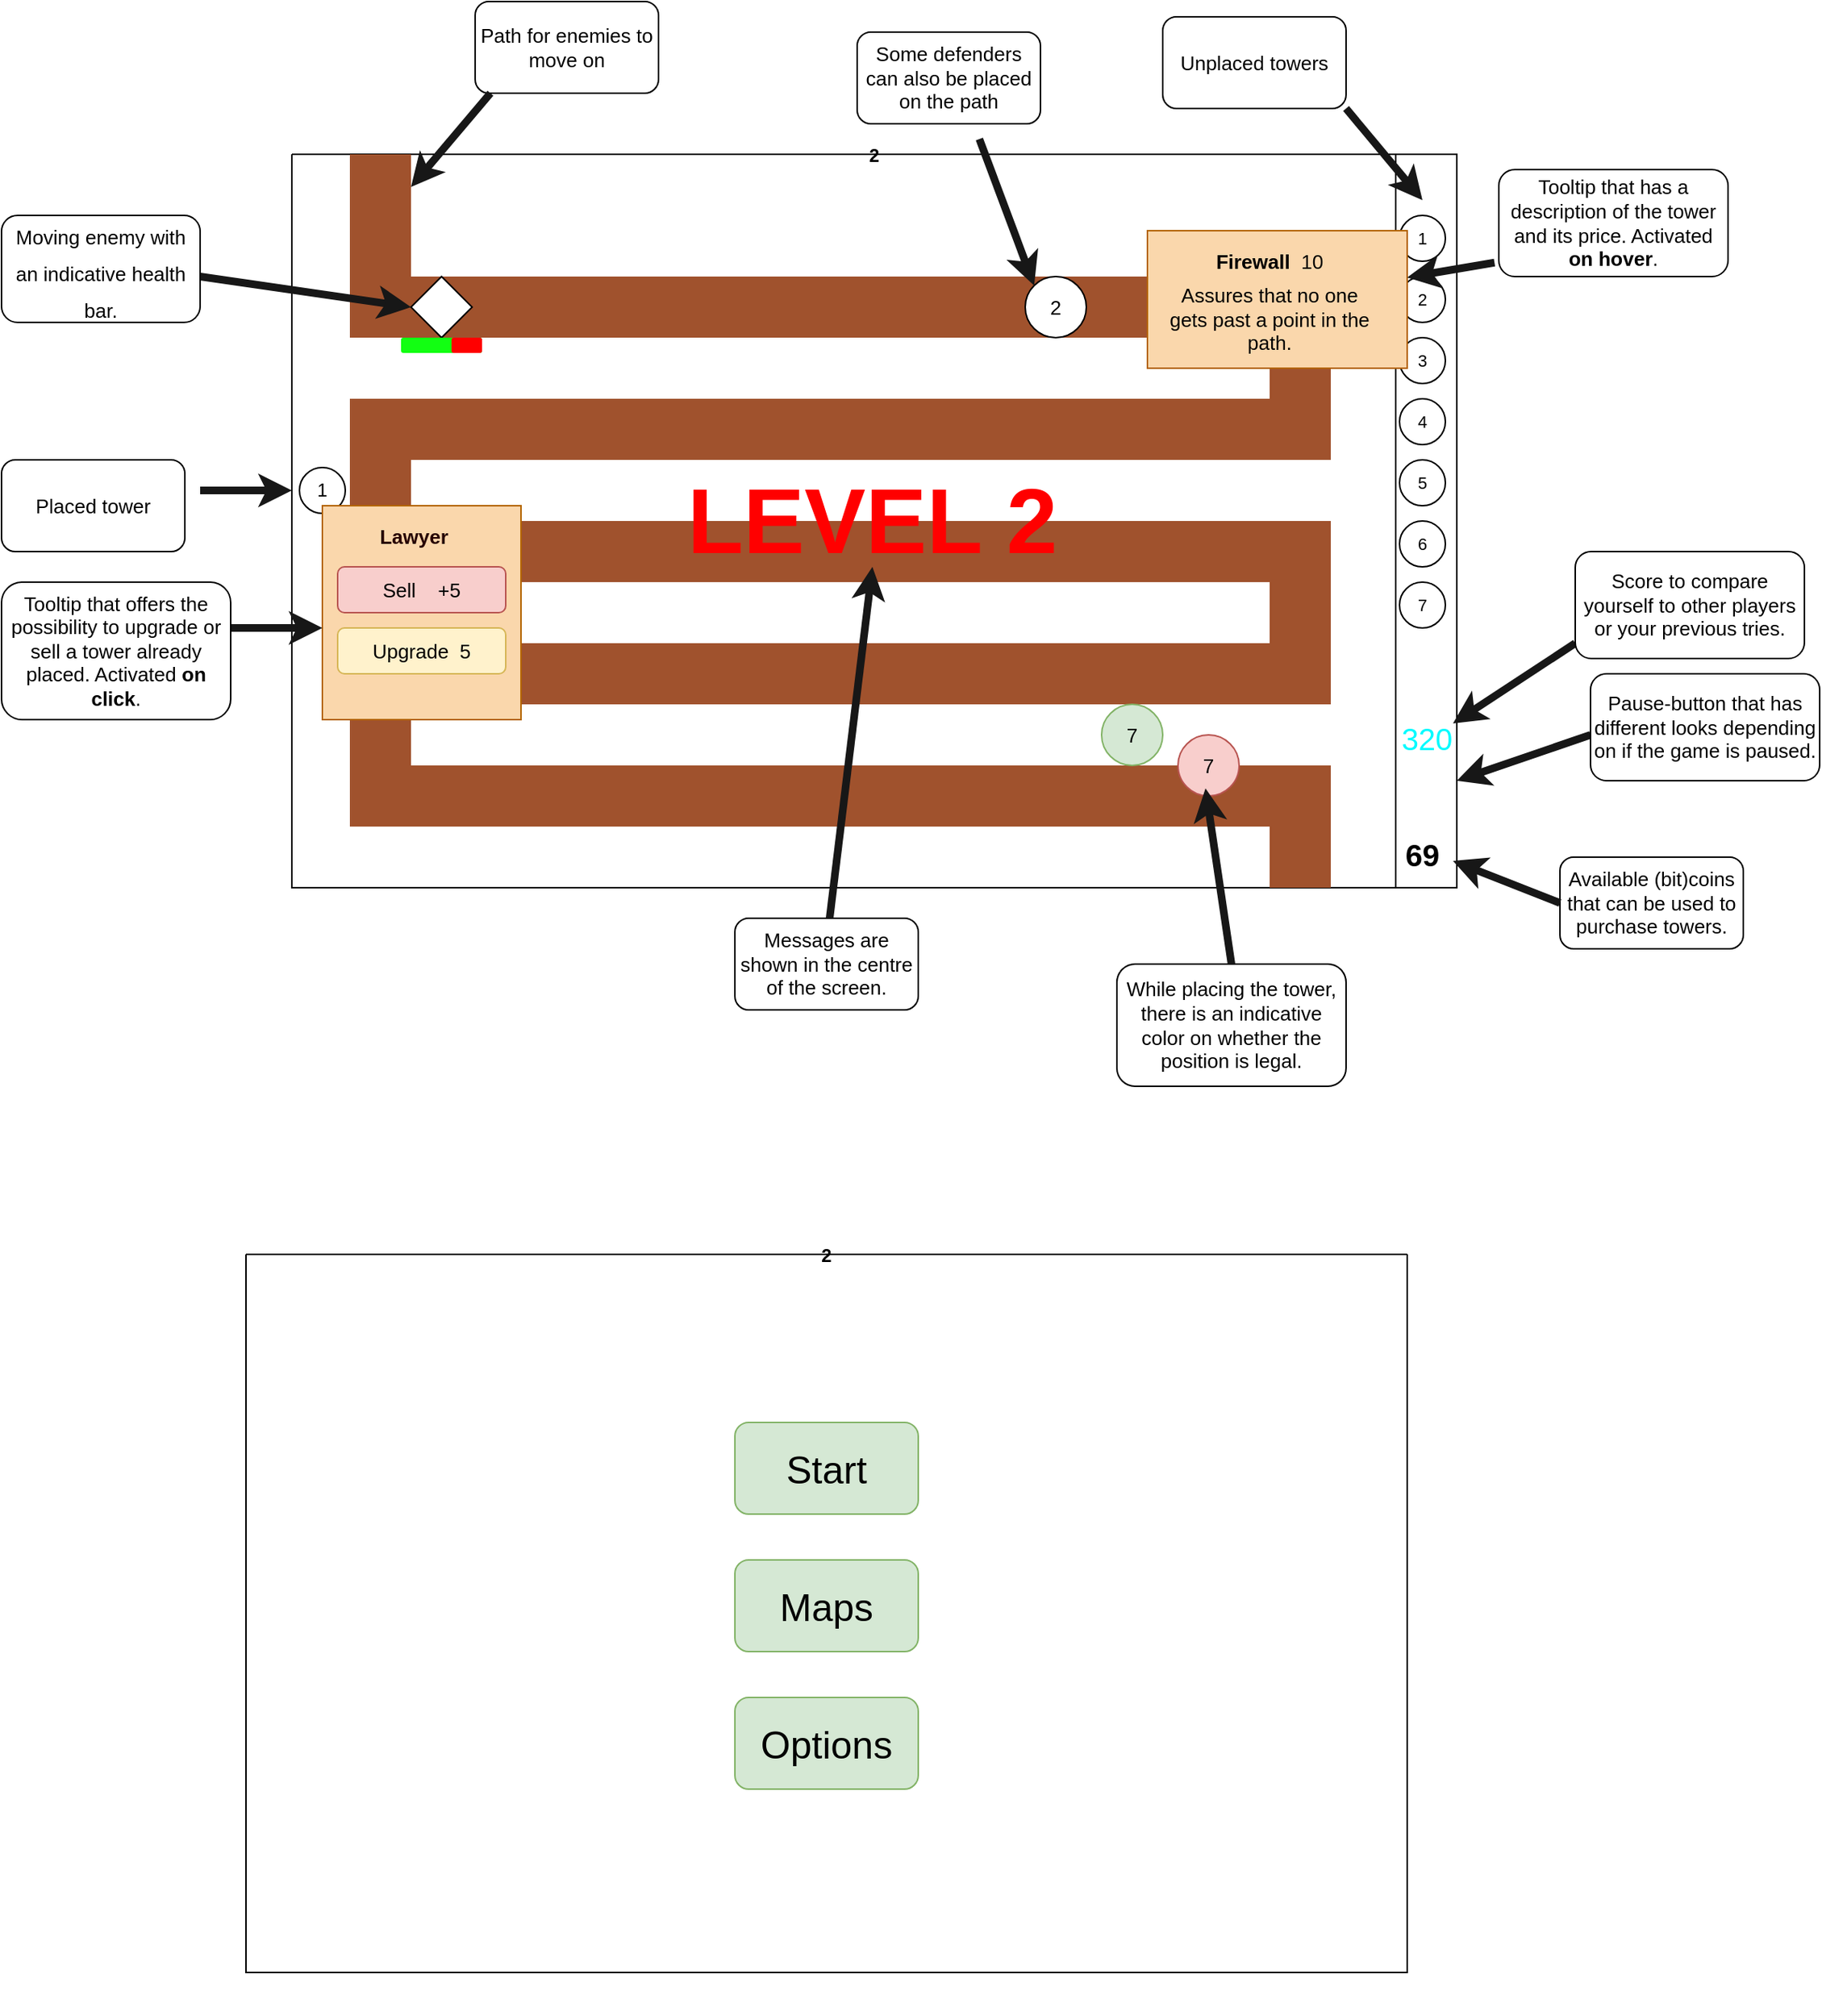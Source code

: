 <mxfile version="20.8.13" type="github">
  <diagram name="Page-1" id="zFE875iKLAENkuUcsFWu">
    <mxGraphModel dx="1535" dy="780" grid="1" gridSize="10" guides="1" tooltips="1" connect="1" arrows="1" fold="1" page="1" pageScale="1" pageWidth="850" pageHeight="1100" math="0" shadow="0">
      <root>
        <mxCell id="0" />
        <mxCell id="1" parent="0" />
        <mxCell id="jQFUmVb1L2Z8zy5BHqim-1" value="2" style="swimlane;startSize=0;fillColor=#009900;strokeColor=#000000;" vertex="1" parent="1">
          <mxGeometry x="40" y="160" width="762.5" height="480" as="geometry">
            <mxRectangle x="40" y="160" width="50" height="40" as="alternateBounds" />
          </mxGeometry>
        </mxCell>
        <mxCell id="jQFUmVb1L2Z8zy5BHqim-7" value="" style="rounded=0;whiteSpace=wrap;html=1;" vertex="1" parent="jQFUmVb1L2Z8zy5BHqim-1">
          <mxGeometry x="722.5" width="40" height="480" as="geometry" />
        </mxCell>
        <mxCell id="jQFUmVb1L2Z8zy5BHqim-8" value="" style="ellipse;whiteSpace=wrap;html=1;aspect=fixed;" vertex="1" parent="jQFUmVb1L2Z8zy5BHqim-1">
          <mxGeometry x="725" y="40" width="30" height="30" as="geometry" />
        </mxCell>
        <mxCell id="jQFUmVb1L2Z8zy5BHqim-9" value="" style="ellipse;whiteSpace=wrap;html=1;aspect=fixed;" vertex="1" parent="jQFUmVb1L2Z8zy5BHqim-1">
          <mxGeometry x="725" y="80" width="30" height="30" as="geometry" />
        </mxCell>
        <mxCell id="jQFUmVb1L2Z8zy5BHqim-10" value="" style="ellipse;whiteSpace=wrap;html=1;aspect=fixed;" vertex="1" parent="jQFUmVb1L2Z8zy5BHqim-1">
          <mxGeometry x="725" y="120" width="30" height="30" as="geometry" />
        </mxCell>
        <mxCell id="jQFUmVb1L2Z8zy5BHqim-11" value="" style="ellipse;whiteSpace=wrap;html=1;aspect=fixed;" vertex="1" parent="jQFUmVb1L2Z8zy5BHqim-1">
          <mxGeometry x="725" y="160" width="30" height="30" as="geometry" />
        </mxCell>
        <mxCell id="jQFUmVb1L2Z8zy5BHqim-12" value="" style="ellipse;whiteSpace=wrap;html=1;aspect=fixed;" vertex="1" parent="jQFUmVb1L2Z8zy5BHqim-1">
          <mxGeometry x="725" y="200" width="30" height="30" as="geometry" />
        </mxCell>
        <mxCell id="jQFUmVb1L2Z8zy5BHqim-13" value="" style="ellipse;whiteSpace=wrap;html=1;aspect=fixed;" vertex="1" parent="jQFUmVb1L2Z8zy5BHqim-1">
          <mxGeometry x="725" y="240" width="30" height="30" as="geometry" />
        </mxCell>
        <mxCell id="jQFUmVb1L2Z8zy5BHqim-14" value="" style="ellipse;whiteSpace=wrap;html=1;aspect=fixed;" vertex="1" parent="jQFUmVb1L2Z8zy5BHqim-1">
          <mxGeometry x="725" y="280" width="30" height="30" as="geometry" />
        </mxCell>
        <mxCell id="jQFUmVb1L2Z8zy5BHqim-110" value="" style="rounded=0;whiteSpace=wrap;html=1;fillColor=#a0522d;fontColor=#ffffff;strokeColor=none;" vertex="1" parent="jQFUmVb1L2Z8zy5BHqim-1">
          <mxGeometry x="38" y="80" width="642" height="40" as="geometry" />
        </mxCell>
        <mxCell id="jQFUmVb1L2Z8zy5BHqim-111" value="" style="rounded=0;whiteSpace=wrap;html=1;fillColor=#a0522d;fontColor=#ffffff;strokeColor=none;" vertex="1" parent="jQFUmVb1L2Z8zy5BHqim-1">
          <mxGeometry x="38" y="160" width="642" height="40" as="geometry" />
        </mxCell>
        <mxCell id="jQFUmVb1L2Z8zy5BHqim-113" value="" style="rounded=0;whiteSpace=wrap;html=1;fillColor=#a0522d;fontColor=#ffffff;strokeColor=none;" vertex="1" parent="jQFUmVb1L2Z8zy5BHqim-1">
          <mxGeometry x="38" y="240" width="640" height="40" as="geometry" />
        </mxCell>
        <mxCell id="jQFUmVb1L2Z8zy5BHqim-114" value="" style="rounded=0;whiteSpace=wrap;html=1;fillColor=#a0522d;fontColor=#ffffff;strokeColor=none;" vertex="1" parent="jQFUmVb1L2Z8zy5BHqim-1">
          <mxGeometry x="39" y="240" width="641" height="40" as="geometry" />
        </mxCell>
        <mxCell id="jQFUmVb1L2Z8zy5BHqim-115" value="" style="rounded=0;whiteSpace=wrap;html=1;fillColor=#a0522d;fontColor=#ffffff;strokeColor=none;" vertex="1" parent="jQFUmVb1L2Z8zy5BHqim-1">
          <mxGeometry x="38" y="320" width="642" height="40" as="geometry" />
        </mxCell>
        <mxCell id="jQFUmVb1L2Z8zy5BHqim-116" value="" style="rounded=0;whiteSpace=wrap;html=1;fillColor=#a0522d;fontColor=#ffffff;strokeColor=none;" vertex="1" parent="jQFUmVb1L2Z8zy5BHqim-1">
          <mxGeometry x="38" y="400" width="642" height="40" as="geometry" />
        </mxCell>
        <mxCell id="jQFUmVb1L2Z8zy5BHqim-117" value="" style="rounded=0;whiteSpace=wrap;html=1;fillColor=#a0522d;fontColor=#ffffff;strokeColor=none;" vertex="1" parent="jQFUmVb1L2Z8zy5BHqim-1">
          <mxGeometry x="640" y="80" width="40" height="120" as="geometry" />
        </mxCell>
        <mxCell id="jQFUmVb1L2Z8zy5BHqim-118" value="" style="rounded=0;whiteSpace=wrap;html=1;fillColor=#a0522d;fontColor=#ffffff;strokeColor=none;" vertex="1" parent="jQFUmVb1L2Z8zy5BHqim-1">
          <mxGeometry x="38" y="160" width="40" height="120" as="geometry" />
        </mxCell>
        <mxCell id="jQFUmVb1L2Z8zy5BHqim-119" value="" style="rounded=0;whiteSpace=wrap;html=1;fillColor=#a0522d;fontColor=#ffffff;strokeColor=none;" vertex="1" parent="jQFUmVb1L2Z8zy5BHqim-1">
          <mxGeometry x="640" y="240" width="40" height="120" as="geometry" />
        </mxCell>
        <mxCell id="jQFUmVb1L2Z8zy5BHqim-120" value="" style="rounded=0;whiteSpace=wrap;html=1;fillColor=#a0522d;fontColor=#ffffff;strokeColor=none;" vertex="1" parent="jQFUmVb1L2Z8zy5BHqim-1">
          <mxGeometry x="38" y="320" width="40" height="120" as="geometry" />
        </mxCell>
        <mxCell id="jQFUmVb1L2Z8zy5BHqim-126" value="" style="rhombus;whiteSpace=wrap;html=1;fontSize=20;" vertex="1" parent="jQFUmVb1L2Z8zy5BHqim-1">
          <mxGeometry x="78" y="80" width="40" height="40" as="geometry" />
        </mxCell>
        <mxCell id="jQFUmVb1L2Z8zy5BHqim-129" value="1" style="ellipse;whiteSpace=wrap;html=1;aspect=fixed;" vertex="1" parent="jQFUmVb1L2Z8zy5BHqim-1">
          <mxGeometry x="5" y="205" width="30" height="30" as="geometry" />
        </mxCell>
        <mxCell id="jQFUmVb1L2Z8zy5BHqim-137" value="" style="shape=image;verticalLabelPosition=bottom;labelBackgroundColor=default;verticalAlign=top;aspect=fixed;imageAspect=0;image=https://upload.wikimedia.org/wikipedia/commons/4/48/Gold_Bitcoin.svg;" vertex="1" parent="jQFUmVb1L2Z8zy5BHqim-1">
          <mxGeometry x="720" y="435" width="45" height="45" as="geometry" />
        </mxCell>
        <mxCell id="jQFUmVb1L2Z8zy5BHqim-138" value="&lt;font style=&quot;font-size: 20px;&quot;&gt;&lt;b style=&quot;font-size: 20px;&quot;&gt;69&lt;/b&gt;&lt;/font&gt;" style="text;strokeColor=none;align=center;fillColor=none;html=1;verticalAlign=middle;whiteSpace=wrap;rounded=0;fontSize=20;labelBackgroundColor=none;" vertex="1" parent="jQFUmVb1L2Z8zy5BHqim-1">
          <mxGeometry x="720" y="447.5" width="40" height="20" as="geometry" />
        </mxCell>
        <mxCell id="jQFUmVb1L2Z8zy5BHqim-139" value="" style="rounded=0;whiteSpace=wrap;html=1;fillColor=#a0522d;fontColor=#ffffff;strokeColor=none;" vertex="1" parent="jQFUmVb1L2Z8zy5BHqim-1">
          <mxGeometry x="38" width="40" height="90" as="geometry" />
        </mxCell>
        <mxCell id="jQFUmVb1L2Z8zy5BHqim-141" value="1" style="text;strokeColor=none;align=center;fillColor=none;html=1;verticalAlign=middle;whiteSpace=wrap;rounded=0;fontSize=11;" vertex="1" parent="jQFUmVb1L2Z8zy5BHqim-1">
          <mxGeometry x="725" y="40" width="30" height="30" as="geometry" />
        </mxCell>
        <mxCell id="jQFUmVb1L2Z8zy5BHqim-144" value="2" style="text;strokeColor=none;align=center;fillColor=none;html=1;verticalAlign=middle;whiteSpace=wrap;rounded=0;fontSize=11;" vertex="1" parent="jQFUmVb1L2Z8zy5BHqim-1">
          <mxGeometry x="725" y="80" width="30" height="30" as="geometry" />
        </mxCell>
        <mxCell id="jQFUmVb1L2Z8zy5BHqim-145" value="3" style="text;strokeColor=none;align=center;fillColor=none;html=1;verticalAlign=middle;whiteSpace=wrap;rounded=0;fontSize=11;" vertex="1" parent="jQFUmVb1L2Z8zy5BHqim-1">
          <mxGeometry x="725" y="120" width="30" height="30" as="geometry" />
        </mxCell>
        <mxCell id="jQFUmVb1L2Z8zy5BHqim-146" value="4" style="text;strokeColor=none;align=center;fillColor=none;html=1;verticalAlign=middle;whiteSpace=wrap;rounded=0;fontSize=11;" vertex="1" parent="jQFUmVb1L2Z8zy5BHqim-1">
          <mxGeometry x="725" y="160" width="30" height="30" as="geometry" />
        </mxCell>
        <mxCell id="jQFUmVb1L2Z8zy5BHqim-147" value="5" style="text;strokeColor=none;align=center;fillColor=none;html=1;verticalAlign=middle;whiteSpace=wrap;rounded=0;fontSize=11;" vertex="1" parent="jQFUmVb1L2Z8zy5BHqim-1">
          <mxGeometry x="725" y="200" width="30" height="30" as="geometry" />
        </mxCell>
        <mxCell id="jQFUmVb1L2Z8zy5BHqim-148" value="6" style="text;strokeColor=none;align=center;fillColor=none;html=1;verticalAlign=middle;whiteSpace=wrap;rounded=0;fontSize=11;" vertex="1" parent="jQFUmVb1L2Z8zy5BHqim-1">
          <mxGeometry x="725" y="240" width="30" height="30" as="geometry" />
        </mxCell>
        <mxCell id="jQFUmVb1L2Z8zy5BHqim-149" value="7" style="text;strokeColor=none;align=center;fillColor=none;html=1;verticalAlign=middle;whiteSpace=wrap;rounded=0;fontSize=11;" vertex="1" parent="jQFUmVb1L2Z8zy5BHqim-1">
          <mxGeometry x="725" y="280" width="30" height="30" as="geometry" />
        </mxCell>
        <mxCell id="jQFUmVb1L2Z8zy5BHqim-151" value="&lt;font style=&quot;font-size: 13px;&quot;&gt;2&lt;/font&gt;" style="ellipse;whiteSpace=wrap;html=1;aspect=fixed;fontSize=11;" vertex="1" parent="jQFUmVb1L2Z8zy5BHqim-1">
          <mxGeometry x="480" y="80" width="40" height="40" as="geometry" />
        </mxCell>
        <mxCell id="jQFUmVb1L2Z8zy5BHqim-153" value="" style="endArrow=classic;html=1;rounded=0;strokeColor=#171717;strokeWidth=5;fontSize=20;entryX=0;entryY=0;entryDx=0;entryDy=0;" edge="1" parent="jQFUmVb1L2Z8zy5BHqim-1" target="jQFUmVb1L2Z8zy5BHqim-151">
          <mxGeometry width="50" height="50" relative="1" as="geometry">
            <mxPoint x="450" y="-10" as="sourcePoint" />
            <mxPoint x="440" y="90" as="targetPoint" />
          </mxGeometry>
        </mxCell>
        <mxCell id="jQFUmVb1L2Z8zy5BHqim-154" value="" style="rounded=0;whiteSpace=wrap;html=1;strokeColor=#b46504;fontSize=13;fillColor=#fad7ac;" vertex="1" parent="jQFUmVb1L2Z8zy5BHqim-1">
          <mxGeometry x="560" y="50" width="170" height="90" as="geometry" />
        </mxCell>
        <mxCell id="jQFUmVb1L2Z8zy5BHqim-155" value="" style="shape=image;verticalLabelPosition=bottom;labelBackgroundColor=default;verticalAlign=top;aspect=fixed;imageAspect=0;image=https://upload.wikimedia.org/wikipedia/commons/4/48/Gold_Bitcoin.svg;" vertex="1" parent="jQFUmVb1L2Z8zy5BHqim-1">
          <mxGeometry x="678" y="60" width="20" height="20" as="geometry" />
        </mxCell>
        <mxCell id="jQFUmVb1L2Z8zy5BHqim-156" value="&lt;b&gt;Firewall&lt;/b&gt;&amp;nbsp; 10" style="text;strokeColor=none;align=center;fillColor=none;html=1;verticalAlign=middle;whiteSpace=wrap;rounded=0;fontSize=13;" vertex="1" parent="jQFUmVb1L2Z8zy5BHqim-1">
          <mxGeometry x="580" y="55" width="120" height="30" as="geometry" />
        </mxCell>
        <mxCell id="jQFUmVb1L2Z8zy5BHqim-157" value="Assures that no one gets past a point in the path." style="text;strokeColor=none;align=center;fillColor=none;html=1;verticalAlign=middle;whiteSpace=wrap;rounded=0;fontSize=13;" vertex="1" parent="jQFUmVb1L2Z8zy5BHqim-1">
          <mxGeometry x="570" y="85" width="140" height="45" as="geometry" />
        </mxCell>
        <mxCell id="jQFUmVb1L2Z8zy5BHqim-162" value="&lt;h1 style=&quot;font-size: 60px;&quot;&gt;LEVEL 2&lt;/h1&gt;" style="text;strokeColor=none;align=center;fillColor=none;html=1;verticalAlign=middle;whiteSpace=wrap;rounded=0;fontSize=60;labelBackgroundColor=none;fontColor=#ff0000;" vertex="1" parent="jQFUmVb1L2Z8zy5BHqim-1">
          <mxGeometry x="140" y="210" width="480" height="60" as="geometry" />
        </mxCell>
        <mxCell id="jQFUmVb1L2Z8zy5BHqim-165" value="" style="rounded=0;whiteSpace=wrap;html=1;strokeColor=#b46504;fontSize=13;fillColor=#fad7ac;" vertex="1" parent="jQFUmVb1L2Z8zy5BHqim-1">
          <mxGeometry x="20" y="230" width="130" height="140" as="geometry" />
        </mxCell>
        <mxCell id="jQFUmVb1L2Z8zy5BHqim-167" value="" style="endArrow=classic;html=1;rounded=0;strokeColor=#171717;strokeWidth=5;fontSize=20;" edge="1" parent="jQFUmVb1L2Z8zy5BHqim-1">
          <mxGeometry width="50" height="50" relative="1" as="geometry">
            <mxPoint x="-40" y="310" as="sourcePoint" />
            <mxPoint x="20" y="310" as="targetPoint" />
          </mxGeometry>
        </mxCell>
        <mxCell id="jQFUmVb1L2Z8zy5BHqim-169" value="&lt;b&gt;Lawyer&lt;/b&gt;" style="text;strokeColor=none;align=center;fillColor=none;html=1;verticalAlign=middle;whiteSpace=wrap;rounded=0;fontSize=13;fontColor=#260000;" vertex="1" parent="jQFUmVb1L2Z8zy5BHqim-1">
          <mxGeometry x="50" y="235" width="60" height="30" as="geometry" />
        </mxCell>
        <mxCell id="jQFUmVb1L2Z8zy5BHqim-170" value="Sell&amp;nbsp; &amp;nbsp; +5" style="rounded=1;whiteSpace=wrap;html=1;labelBackgroundColor=none;strokeColor=#b85450;fontSize=13;fillColor=#f8cecc;" vertex="1" parent="jQFUmVb1L2Z8zy5BHqim-1">
          <mxGeometry x="30" y="270" width="110" height="30" as="geometry" />
        </mxCell>
        <mxCell id="jQFUmVb1L2Z8zy5BHqim-171" value="Upgrade&amp;nbsp; 5" style="rounded=1;whiteSpace=wrap;html=1;labelBackgroundColor=none;strokeColor=#d6b656;fontSize=13;fillColor=#fff2cc;" vertex="1" parent="jQFUmVb1L2Z8zy5BHqim-1">
          <mxGeometry x="30" y="310" width="110" height="30" as="geometry" />
        </mxCell>
        <mxCell id="jQFUmVb1L2Z8zy5BHqim-172" value="" style="shape=image;verticalLabelPosition=bottom;labelBackgroundColor=default;verticalAlign=top;aspect=fixed;imageAspect=0;image=https://upload.wikimedia.org/wikipedia/commons/4/48/Gold_Bitcoin.svg;" vertex="1" parent="jQFUmVb1L2Z8zy5BHqim-1">
          <mxGeometry x="118" y="315" width="20" height="20" as="geometry" />
        </mxCell>
        <mxCell id="jQFUmVb1L2Z8zy5BHqim-174" value="" style="shape=image;verticalLabelPosition=bottom;labelBackgroundColor=default;verticalAlign=top;aspect=fixed;imageAspect=0;image=https://upload.wikimedia.org/wikipedia/commons/4/48/Gold_Bitcoin.svg;" vertex="1" parent="jQFUmVb1L2Z8zy5BHqim-1">
          <mxGeometry x="110" y="275" width="20" height="20" as="geometry" />
        </mxCell>
        <mxCell id="jQFUmVb1L2Z8zy5BHqim-175" value="" style="rounded=1;whiteSpace=wrap;html=1;labelBackgroundColor=none;strokeColor=none;fontSize=13;fontColor=#260000;fillColor=#12FF12;" vertex="1" parent="jQFUmVb1L2Z8zy5BHqim-1">
          <mxGeometry x="71.5" y="120" width="53" height="10" as="geometry" />
        </mxCell>
        <mxCell id="jQFUmVb1L2Z8zy5BHqim-176" value="" style="rounded=1;whiteSpace=wrap;html=1;labelBackgroundColor=none;strokeColor=none;fontSize=13;fontColor=#260000;fillColor=#FF0000;" vertex="1" parent="jQFUmVb1L2Z8zy5BHqim-1">
          <mxGeometry x="104.5" y="120" width="20" height="10" as="geometry" />
        </mxCell>
        <mxCell id="jQFUmVb1L2Z8zy5BHqim-273" value="7" style="ellipse;whiteSpace=wrap;html=1;aspect=fixed;labelBackgroundColor=none;strokeColor=#b85450;fontSize=13;fillColor=#f8cecc;" vertex="1" parent="jQFUmVb1L2Z8zy5BHqim-1">
          <mxGeometry x="580" y="380" width="40" height="40" as="geometry" />
        </mxCell>
        <mxCell id="jQFUmVb1L2Z8zy5BHqim-274" value="7" style="ellipse;whiteSpace=wrap;html=1;aspect=fixed;labelBackgroundColor=none;strokeColor=#82b366;fontSize=13;fillColor=#d5e8d4;" vertex="1" parent="jQFUmVb1L2Z8zy5BHqim-1">
          <mxGeometry x="530" y="360" width="40" height="40" as="geometry" />
        </mxCell>
        <mxCell id="jQFUmVb1L2Z8zy5BHqim-277" value="" style="shape=image;html=1;verticalAlign=top;verticalLabelPosition=bottom;labelBackgroundColor=#ffffff;imageAspect=0;aspect=fixed;image=https://cdn4.iconfinder.com/data/icons/ionicons/512/icon-ios7-pause-128.png;strokeColor=#08BF26;fontSize=13;fontColor=#260000;fillColor=default;" vertex="1" parent="jQFUmVb1L2Z8zy5BHqim-1">
          <mxGeometry x="718.5" y="392" width="48" height="48" as="geometry" />
        </mxCell>
        <mxCell id="jQFUmVb1L2Z8zy5BHqim-121" value="" style="rounded=0;whiteSpace=wrap;html=1;fillColor=#a0522d;fontColor=#ffffff;strokeColor=none;" vertex="1" parent="1">
          <mxGeometry x="680" y="560" width="40" height="80" as="geometry" />
        </mxCell>
        <mxCell id="jQFUmVb1L2Z8zy5BHqim-127" value="" style="endArrow=classic;html=1;rounded=0;strokeColor=#171717;strokeWidth=5;fontSize=20;entryX=0;entryY=0.5;entryDx=0;entryDy=0;" edge="1" parent="1" target="jQFUmVb1L2Z8zy5BHqim-126">
          <mxGeometry width="50" height="50" relative="1" as="geometry">
            <mxPoint x="-20" y="240" as="sourcePoint" />
            <mxPoint x="30" y="260" as="targetPoint" />
          </mxGeometry>
        </mxCell>
        <mxCell id="jQFUmVb1L2Z8zy5BHqim-128" value="&lt;font style=&quot;font-size: 13px;&quot;&gt;Moving enemy with an indicative health bar.&lt;/font&gt;" style="rounded=1;whiteSpace=wrap;html=1;fontSize=20;" vertex="1" parent="1">
          <mxGeometry x="-150" y="200" width="130" height="70" as="geometry" />
        </mxCell>
        <mxCell id="jQFUmVb1L2Z8zy5BHqim-131" value="&lt;font style=&quot;font-size: 13px;&quot;&gt;Path for enemies to move on&lt;/font&gt;" style="rounded=1;whiteSpace=wrap;html=1;fontSize=13;" vertex="1" parent="1">
          <mxGeometry x="160" y="60" width="120" height="60" as="geometry" />
        </mxCell>
        <mxCell id="jQFUmVb1L2Z8zy5BHqim-132" value="" style="endArrow=classic;html=1;rounded=0;strokeColor=#171717;strokeWidth=5;fontSize=20;" edge="1" parent="1">
          <mxGeometry width="50" height="50" relative="1" as="geometry">
            <mxPoint x="730" y="130" as="sourcePoint" />
            <mxPoint x="780" y="190" as="targetPoint" />
          </mxGeometry>
        </mxCell>
        <mxCell id="jQFUmVb1L2Z8zy5BHqim-133" value="Unplaced towers" style="rounded=1;whiteSpace=wrap;html=1;fontSize=13;" vertex="1" parent="1">
          <mxGeometry x="610" y="70" width="120" height="60" as="geometry" />
        </mxCell>
        <mxCell id="jQFUmVb1L2Z8zy5BHqim-134" value="Placed tower" style="rounded=1;whiteSpace=wrap;html=1;fontSize=13;" vertex="1" parent="1">
          <mxGeometry x="-150" y="360" width="120" height="60" as="geometry" />
        </mxCell>
        <mxCell id="jQFUmVb1L2Z8zy5BHqim-135" value="" style="endArrow=classic;html=1;rounded=0;strokeColor=#171717;strokeWidth=5;fontSize=20;" edge="1" parent="1">
          <mxGeometry width="50" height="50" relative="1" as="geometry">
            <mxPoint x="-20" y="380" as="sourcePoint" />
            <mxPoint x="40" y="380" as="targetPoint" />
          </mxGeometry>
        </mxCell>
        <mxCell id="jQFUmVb1L2Z8zy5BHqim-152" value="&lt;font style=&quot;font-size: 13px;&quot;&gt;Some defenders can also be placed on the path&lt;/font&gt;" style="rounded=1;whiteSpace=wrap;html=1;fontSize=13;" vertex="1" parent="1">
          <mxGeometry x="410" y="80" width="120" height="60" as="geometry" />
        </mxCell>
        <mxCell id="jQFUmVb1L2Z8zy5BHqim-130" value="" style="endArrow=classic;html=1;rounded=0;strokeColor=#171717;strokeWidth=5;fontSize=20;" edge="1" parent="1" target="jQFUmVb1L2Z8zy5BHqim-139">
          <mxGeometry width="50" height="50" relative="1" as="geometry">
            <mxPoint x="170" y="120" as="sourcePoint" />
            <mxPoint x="160" y="220" as="targetPoint" />
          </mxGeometry>
        </mxCell>
        <mxCell id="jQFUmVb1L2Z8zy5BHqim-158" value="Tooltip that has a description of the tower and its price. Activated &lt;b&gt;on hover&lt;/b&gt;." style="rounded=1;whiteSpace=wrap;html=1;fontSize=13;" vertex="1" parent="1">
          <mxGeometry x="830" y="170" width="150" height="70" as="geometry" />
        </mxCell>
        <mxCell id="jQFUmVb1L2Z8zy5BHqim-159" value="" style="endArrow=classic;html=1;rounded=0;strokeColor=#171717;strokeWidth=5;fontSize=20;exitX=-0.019;exitY=0.87;exitDx=0;exitDy=0;exitPerimeter=0;" edge="1" parent="1" source="jQFUmVb1L2Z8zy5BHqim-158" target="jQFUmVb1L2Z8zy5BHqim-154">
          <mxGeometry width="50" height="50" relative="1" as="geometry">
            <mxPoint x="820" y="220" as="sourcePoint" />
            <mxPoint x="870" y="280" as="targetPoint" />
          </mxGeometry>
        </mxCell>
        <mxCell id="jQFUmVb1L2Z8zy5BHqim-160" value="Available (bit)coins that can be used to purchase towers." style="rounded=1;whiteSpace=wrap;html=1;fontSize=13;" vertex="1" parent="1">
          <mxGeometry x="870" y="620" width="120" height="60" as="geometry" />
        </mxCell>
        <mxCell id="jQFUmVb1L2Z8zy5BHqim-161" value="" style="endArrow=classic;html=1;rounded=0;strokeColor=#171717;strokeWidth=5;fontSize=20;exitX=-0.019;exitY=0.87;exitDx=0;exitDy=0;exitPerimeter=0;entryX=1;entryY=0.75;entryDx=0;entryDy=0;" edge="1" parent="1" target="jQFUmVb1L2Z8zy5BHqim-138">
          <mxGeometry width="50" height="50" relative="1" as="geometry">
            <mxPoint x="870.0" y="650" as="sourcePoint" />
            <mxPoint x="812.28" y="663.265" as="targetPoint" />
          </mxGeometry>
        </mxCell>
        <mxCell id="jQFUmVb1L2Z8zy5BHqim-163" value="Messages are shown in the centre of the screen." style="rounded=1;whiteSpace=wrap;html=1;fontSize=13;" vertex="1" parent="1">
          <mxGeometry x="330" y="660" width="120" height="60" as="geometry" />
        </mxCell>
        <mxCell id="jQFUmVb1L2Z8zy5BHqim-164" value="" style="endArrow=classic;html=1;rounded=0;strokeColor=#171717;strokeWidth=5;fontSize=20;entryX=0.5;entryY=1;entryDx=0;entryDy=0;" edge="1" parent="1" target="jQFUmVb1L2Z8zy5BHqim-162">
          <mxGeometry width="50" height="50" relative="1" as="geometry">
            <mxPoint x="392" y="660" as="sourcePoint" />
            <mxPoint x="530" y="680" as="targetPoint" />
          </mxGeometry>
        </mxCell>
        <mxCell id="jQFUmVb1L2Z8zy5BHqim-166" value="Tooltip that offers the possibility to upgrade or sell a tower already placed. Activated &lt;b&gt;on click&lt;/b&gt;." style="rounded=1;whiteSpace=wrap;html=1;fontSize=13;" vertex="1" parent="1">
          <mxGeometry x="-150" y="440" width="150" height="90" as="geometry" />
        </mxCell>
        <mxCell id="jQFUmVb1L2Z8zy5BHqim-275" value="While placing the tower, there is an indicative color on whether the position is legal." style="rounded=1;whiteSpace=wrap;html=1;fontSize=13;" vertex="1" parent="1">
          <mxGeometry x="580" y="690" width="150" height="80" as="geometry" />
        </mxCell>
        <mxCell id="jQFUmVb1L2Z8zy5BHqim-276" value="" style="endArrow=classic;html=1;rounded=0;strokeColor=#171717;strokeWidth=5;fontSize=20;entryX=0.5;entryY=1;entryDx=0;entryDy=0;exitX=0.5;exitY=0;exitDx=0;exitDy=0;" edge="1" parent="1" source="jQFUmVb1L2Z8zy5BHqim-275">
          <mxGeometry width="50" height="50" relative="1" as="geometry">
            <mxPoint x="610" y="805" as="sourcePoint" />
            <mxPoint x="638" y="575" as="targetPoint" />
          </mxGeometry>
        </mxCell>
        <mxCell id="jQFUmVb1L2Z8zy5BHqim-278" value="" style="endArrow=classic;html=1;rounded=0;strokeColor=#171717;strokeWidth=5;fontSize=20;entryX=1;entryY=0.75;entryDx=0;entryDy=0;" edge="1" parent="1">
          <mxGeometry width="50" height="50" relative="1" as="geometry">
            <mxPoint x="890" y="540" as="sourcePoint" />
            <mxPoint x="802.5" y="570" as="targetPoint" />
          </mxGeometry>
        </mxCell>
        <mxCell id="jQFUmVb1L2Z8zy5BHqim-279" value="Pause-button that has different looks depending on if the game is paused." style="rounded=1;whiteSpace=wrap;html=1;fontSize=13;" vertex="1" parent="1">
          <mxGeometry x="890" y="500" width="150" height="70" as="geometry" />
        </mxCell>
        <mxCell id="jQFUmVb1L2Z8zy5BHqim-330" value="2" style="swimlane;startSize=0;fillColor=#009900;strokeColor=#000000;" vertex="1" parent="1">
          <mxGeometry x="10" y="880" width="760" height="470" as="geometry">
            <mxRectangle x="40" y="160" width="50" height="40" as="alternateBounds" />
          </mxGeometry>
        </mxCell>
        <mxCell id="jQFUmVb1L2Z8zy5BHqim-382" value="&lt;font style=&quot;font-size: 25px;&quot;&gt;Start&lt;/font&gt;" style="rounded=1;whiteSpace=wrap;html=1;labelBackgroundColor=none;strokeColor=#82b366;fontSize=13;fillColor=#d5e8d4;" vertex="1" parent="jQFUmVb1L2Z8zy5BHqim-330">
          <mxGeometry x="320" y="110" width="120" height="60" as="geometry" />
        </mxCell>
        <mxCell id="jQFUmVb1L2Z8zy5BHqim-383" value="&lt;font style=&quot;font-size: 25px;&quot;&gt;Options&lt;/font&gt;" style="rounded=1;whiteSpace=wrap;html=1;labelBackgroundColor=none;strokeColor=#82b366;fontSize=13;fillColor=#d5e8d4;" vertex="1" parent="jQFUmVb1L2Z8zy5BHqim-330">
          <mxGeometry x="320" y="290" width="120" height="60" as="geometry" />
        </mxCell>
        <mxCell id="jQFUmVb1L2Z8zy5BHqim-393" value="&lt;span style=&quot;font-size: 25px;&quot;&gt;Maps&lt;/span&gt;" style="rounded=1;whiteSpace=wrap;html=1;labelBackgroundColor=none;strokeColor=#82b366;fontSize=13;fillColor=#d5e8d4;" vertex="1" parent="jQFUmVb1L2Z8zy5BHqim-330">
          <mxGeometry x="320" y="200" width="120" height="60" as="geometry" />
        </mxCell>
        <mxCell id="jQFUmVb1L2Z8zy5BHqim-395" value="" style="shape=image;verticalLabelPosition=bottom;labelBackgroundColor=default;verticalAlign=top;aspect=fixed;imageAspect=0;image=https://upload.wikimedia.org/wikipedia/commons/d/d2/Microsoft_365.svg;rotation=-45;" vertex="1" parent="jQFUmVb1L2Z8zy5BHqim-330">
          <mxGeometry x="-40" y="170" width="464.29" height="75" as="geometry" />
        </mxCell>
        <mxCell id="jQFUmVb1L2Z8zy5BHqim-396" value="" style="shape=image;verticalLabelPosition=bottom;labelBackgroundColor=default;verticalAlign=top;aspect=fixed;imageAspect=0;image=https://upload.wikimedia.org/wikipedia/commons/thumb/0/02/Nokia_wordmark.svg/1280px-Nokia_wordmark.svg.png;" vertex="1" parent="jQFUmVb1L2Z8zy5BHqim-330">
          <mxGeometry x="420" y="20" width="340" height="57.54" as="geometry" />
        </mxCell>
        <mxCell id="jQFUmVb1L2Z8zy5BHqim-398" value="" style="shape=image;verticalLabelPosition=bottom;labelBackgroundColor=default;verticalAlign=top;aspect=fixed;imageAspect=0;image=https://upload.wikimedia.org/wikipedia/commons/thumb/2/2f/Google_2015_logo.svg/2560px-Google_2015_logo.svg.png;rotation=-30;" vertex="1" parent="jQFUmVb1L2Z8zy5BHqim-330">
          <mxGeometry x="385" y="280" width="384.09" height="130" as="geometry" />
        </mxCell>
        <mxCell id="jQFUmVb1L2Z8zy5BHqim-399" value="" style="shape=image;verticalLabelPosition=bottom;labelBackgroundColor=default;verticalAlign=top;aspect=fixed;imageAspect=0;image=https://upload.wikimedia.org/wikipedia/commons/thumb/0/08/Netflix_2015_logo.svg/2560px-Netflix_2015_logo.svg.png;rotation=-180;" vertex="1" parent="jQFUmVb1L2Z8zy5BHqim-330">
          <mxGeometry x="66.88" y="380" width="331.91" height="90" as="geometry" />
        </mxCell>
        <mxCell id="jQFUmVb1L2Z8zy5BHqim-390" value="&lt;font style=&quot;font-size: 20px;&quot;&gt;320&lt;/font&gt;" style="text;strokeColor=none;align=center;fillColor=none;html=1;verticalAlign=middle;whiteSpace=wrap;rounded=0;fontSize=25;fontColor=#00fbff;" vertex="1" parent="1">
          <mxGeometry x="762.5" y="532.5" width="40" height="15" as="geometry" />
        </mxCell>
        <mxCell id="jQFUmVb1L2Z8zy5BHqim-391" value="" style="endArrow=classic;html=1;rounded=0;strokeColor=#171717;strokeWidth=5;fontSize=20;entryX=1;entryY=0.75;entryDx=0;entryDy=0;" edge="1" parent="1">
          <mxGeometry width="50" height="50" relative="1" as="geometry">
            <mxPoint x="880" y="480" as="sourcePoint" />
            <mxPoint x="800" y="532.5" as="targetPoint" />
          </mxGeometry>
        </mxCell>
        <mxCell id="jQFUmVb1L2Z8zy5BHqim-392" value="Score to compare yourself to other players or your previous tries." style="rounded=1;whiteSpace=wrap;html=1;fontSize=13;" vertex="1" parent="1">
          <mxGeometry x="880" y="420" width="150" height="70" as="geometry" />
        </mxCell>
      </root>
    </mxGraphModel>
  </diagram>
</mxfile>
